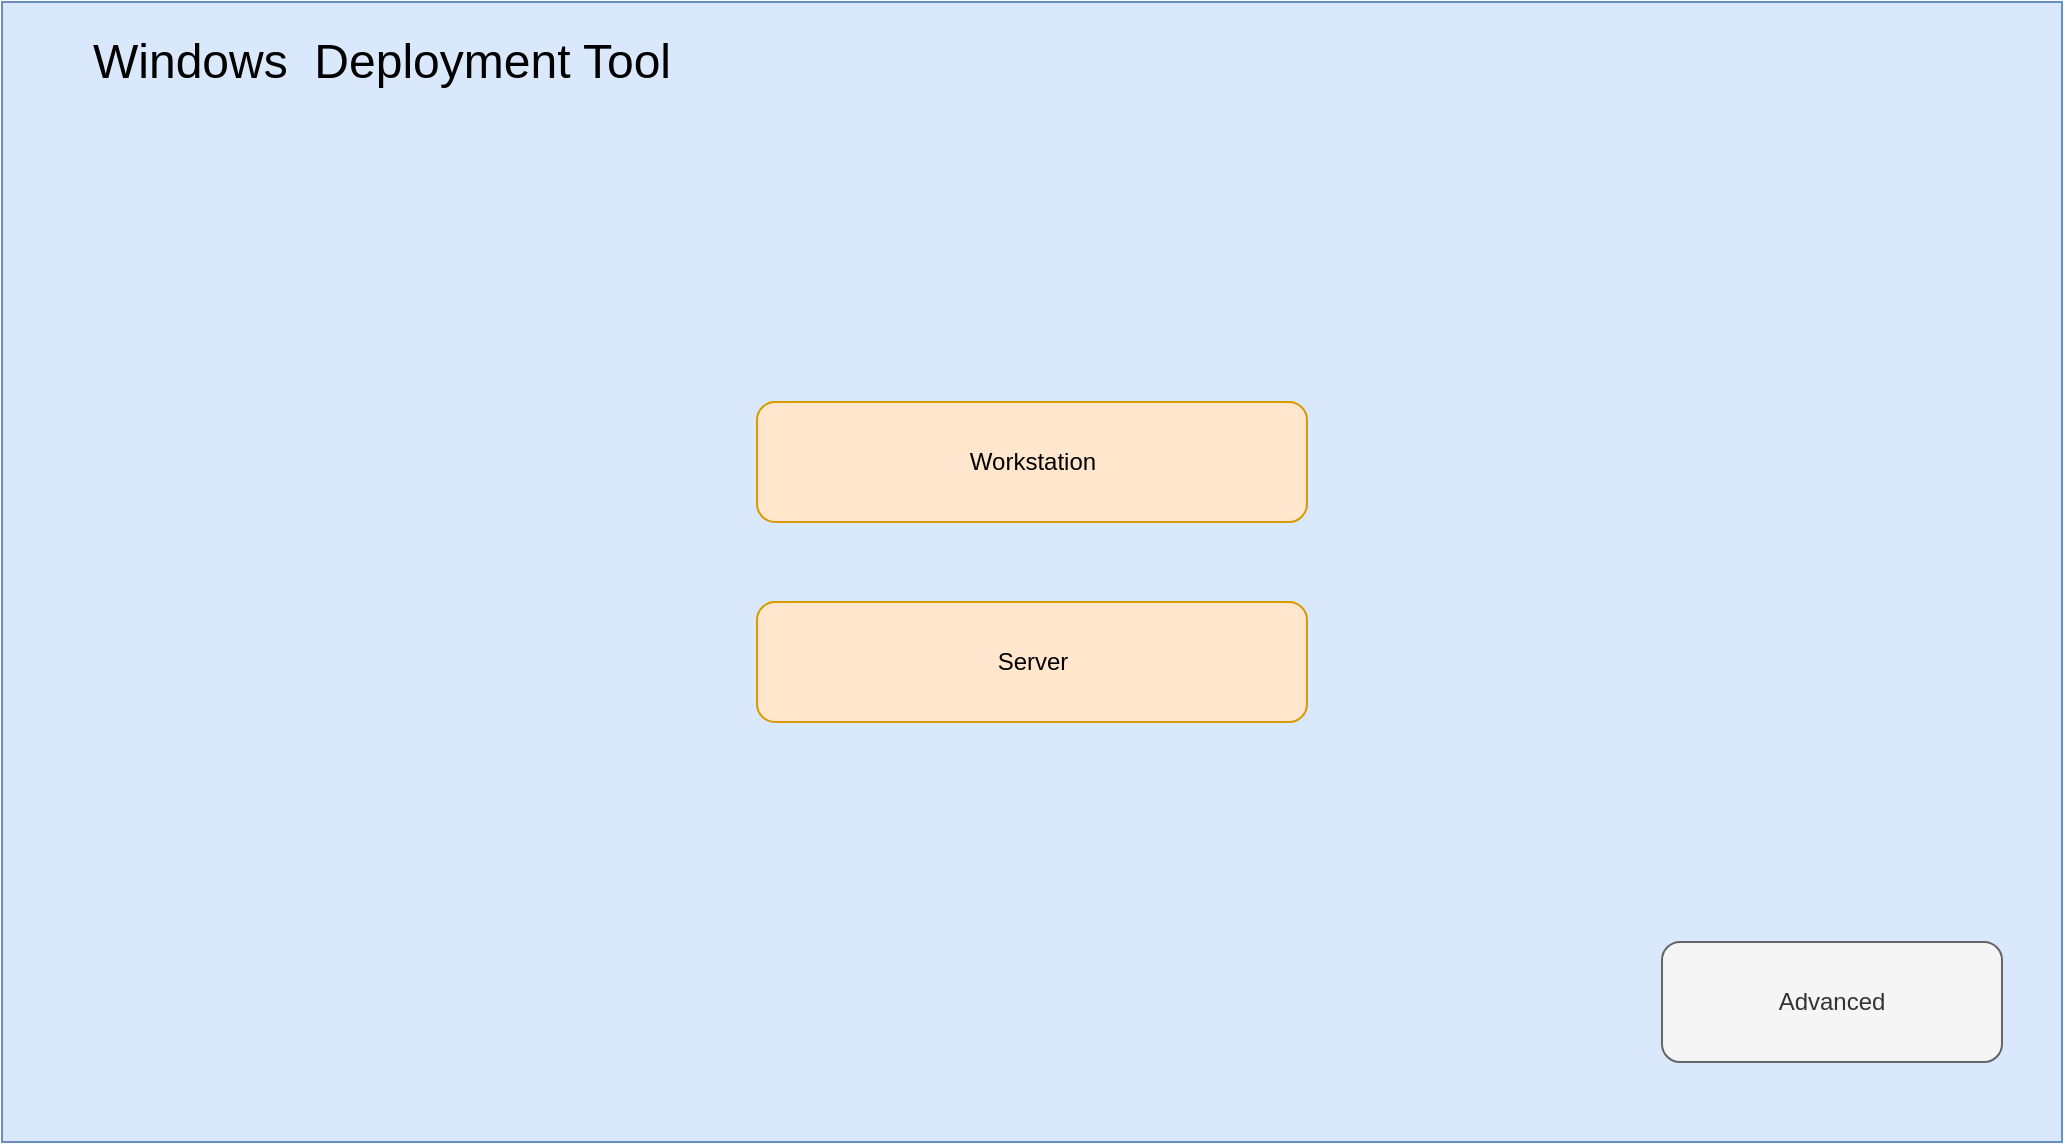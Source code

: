 <mxfile version="10.6.6" type="device"><diagram name="Page-1" id="5348f1db-0dfa-24cf-5d06-2057accb5106"><mxGraphModel dx="1058" dy="808" grid="1" gridSize="10" guides="1" tooltips="1" connect="1" arrows="1" fold="1" page="1" pageScale="1.5" pageWidth="826" pageHeight="1169" background="#ffffff" math="0" shadow="0"><root><mxCell id="0" style=";html=1;"/><mxCell id="1" style=";html=1;" parent="0"/><mxCell id="AG9sPpWDiEj50fk_02uT-2" value="" style="rounded=0;whiteSpace=wrap;html=1;fillColor=#dae8fc;strokeColor=#6c8ebf;" vertex="1" parent="1"><mxGeometry x="80" y="20" width="1030" height="570" as="geometry"/></mxCell><mxCell id="AG9sPpWDiEj50fk_02uT-3" value="Windows&amp;nbsp; Deployment Tool" style="text;html=1;align=center;verticalAlign=middle;whiteSpace=wrap;rounded=0;fontSize=24;" vertex="1" parent="1"><mxGeometry x="110" y="40" width="320" height="20" as="geometry"/></mxCell><mxCell id="AG9sPpWDiEj50fk_02uT-4" value="Workstation" style="rounded=1;whiteSpace=wrap;html=1;fillColor=#ffe6cc;strokeColor=#d79b00;" vertex="1" parent="1"><mxGeometry x="457.5" y="220" width="275" height="60" as="geometry"/></mxCell><mxCell id="AG9sPpWDiEj50fk_02uT-6" value="Server" style="rounded=1;whiteSpace=wrap;html=1;fillColor=#ffe6cc;strokeColor=#d79b00;" vertex="1" parent="1"><mxGeometry x="457.5" y="320" width="275" height="60" as="geometry"/></mxCell><mxCell id="AG9sPpWDiEj50fk_02uT-7" value="Advanced" style="rounded=1;whiteSpace=wrap;html=1;fillColor=#f5f5f5;strokeColor=#666666;fontColor=#333333;" vertex="1" parent="1"><mxGeometry x="910" y="490" width="170" height="60" as="geometry"/></mxCell></root></mxGraphModel></diagram></mxfile>